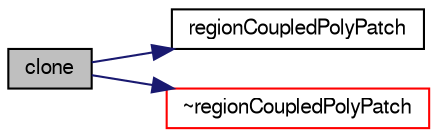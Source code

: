 digraph "clone"
{
  bgcolor="transparent";
  edge [fontname="FreeSans",fontsize="10",labelfontname="FreeSans",labelfontsize="10"];
  node [fontname="FreeSans",fontsize="10",shape=record];
  rankdir="LR";
  Node73 [label="clone",height=0.2,width=0.4,color="black", fillcolor="grey75", style="filled", fontcolor="black"];
  Node73 -> Node74 [color="midnightblue",fontsize="10",style="solid",fontname="FreeSans"];
  Node74 [label="regionCoupledPolyPatch",height=0.2,width=0.4,color="black",URL="$a25186.html#abc60d159f6fee3ba4af4809466125691",tooltip="Construct from (base couped patch) components. "];
  Node73 -> Node75 [color="midnightblue",fontsize="10",style="solid",fontname="FreeSans"];
  Node75 [label="~regionCoupledPolyPatch",height=0.2,width=0.4,color="red",URL="$a25186.html#a088a4a6c62009c5dd5e0c3329488591d",tooltip="Destructor. "];
}

